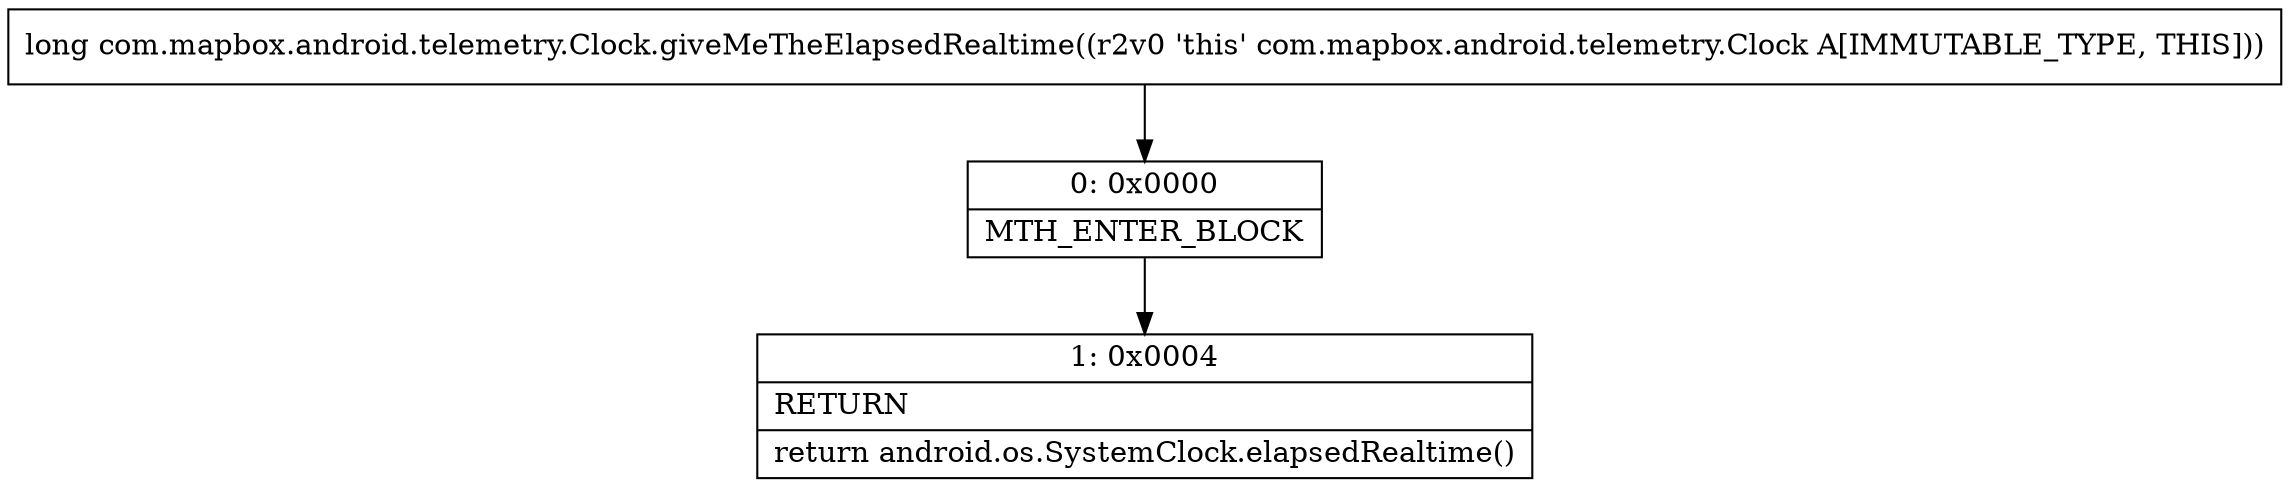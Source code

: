 digraph "CFG forcom.mapbox.android.telemetry.Clock.giveMeTheElapsedRealtime()J" {
Node_0 [shape=record,label="{0\:\ 0x0000|MTH_ENTER_BLOCK\l}"];
Node_1 [shape=record,label="{1\:\ 0x0004|RETURN\l|return android.os.SystemClock.elapsedRealtime()\l}"];
MethodNode[shape=record,label="{long com.mapbox.android.telemetry.Clock.giveMeTheElapsedRealtime((r2v0 'this' com.mapbox.android.telemetry.Clock A[IMMUTABLE_TYPE, THIS])) }"];
MethodNode -> Node_0;
Node_0 -> Node_1;
}

